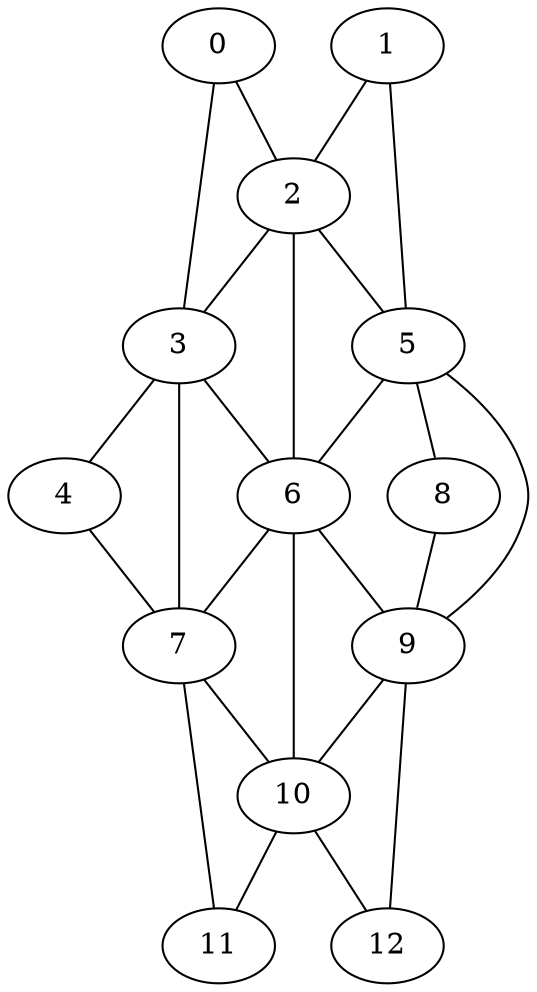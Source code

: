 graph G {
0[v_in_cycle=1];
1[v_in_cycle=1];
2[v_in_cycle=1];
3[v_in_cycle=1];
4[v_in_cycle=1];
5[v_in_cycle=1];
6[v_in_cycle=0];
7[v_in_cycle=1];
8[v_in_cycle=1];
9[v_in_cycle=1];
10[v_in_cycle=1];
11[v_in_cycle=1];
12[v_in_cycle=1];

0--2[e_in_cycle=1];
0--3[e_in_cycle=1];
1--2[e_in_cycle=1];
1--5[e_in_cycle=1];
2--3[e_in_cycle=0];
2--5[e_in_cycle=0];
2--6[e_in_cycle=0];
3--4[e_in_cycle=1];
3--6[e_in_cycle=0];
3--7[e_in_cycle=0];
4--7[e_in_cycle=1];
5--6[e_in_cycle=0];
5--8[e_in_cycle=1];
5--9[e_in_cycle=0];
6--7[e_in_cycle=0];
6--9[e_in_cycle=0];
6--10[e_in_cycle=0];
7--10[e_in_cycle=0];
7--11[e_in_cycle=1];
8--9[e_in_cycle=1];
9--10[e_in_cycle=0];
9--12[e_in_cycle=1];
10--11[e_in_cycle=1];
10--12[e_in_cycle=1];
}

